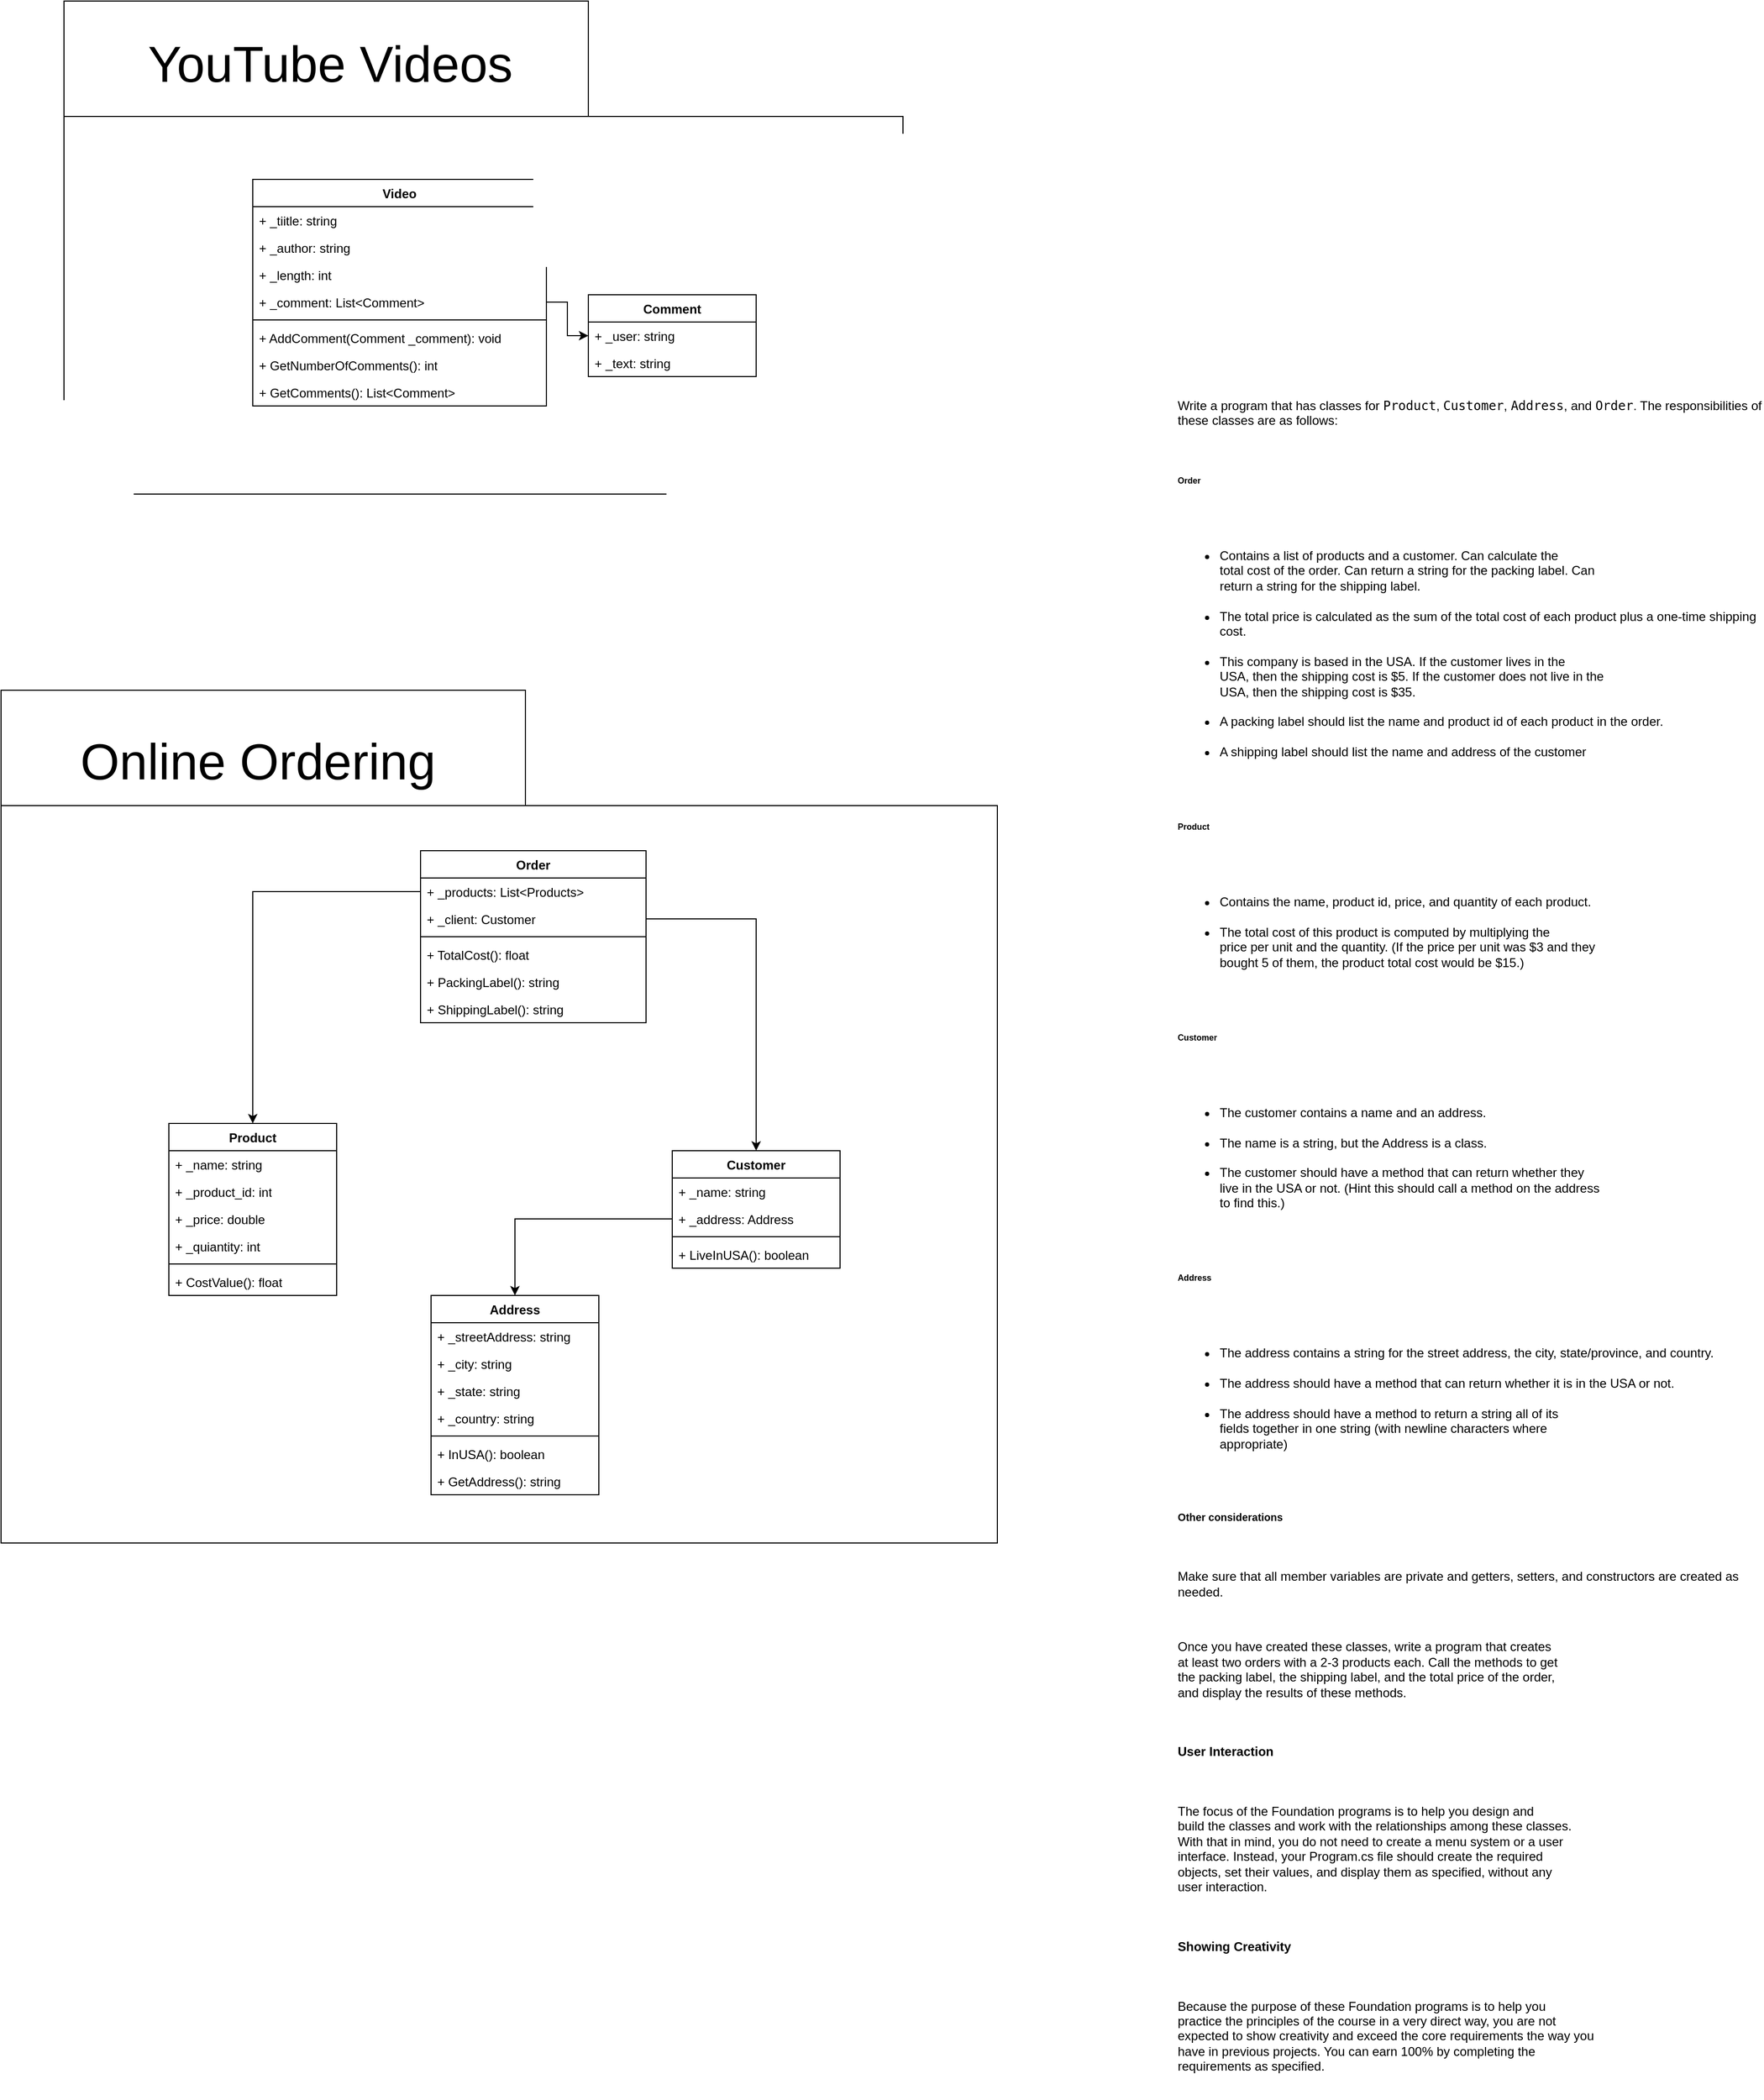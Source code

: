 <mxfile version="26.1.1">
  <diagram name="Page-1" id="eegBA_h1V-tdiCvp6mNh">
    <mxGraphModel dx="2284" dy="1983" grid="1" gridSize="10" guides="1" tooltips="1" connect="1" arrows="1" fold="1" page="1" pageScale="1" pageWidth="850" pageHeight="1100" math="0" shadow="0">
      <root>
        <mxCell id="0" />
        <mxCell id="1" parent="0" />
        <mxCell id="Kd-vBcP4L_C-JE3FmPVr-54" value="" style="shape=folder;fontStyle=1;spacingTop=10;tabWidth=500;tabHeight=110;tabPosition=left;html=1;whiteSpace=wrap;" parent="1" vertex="1">
          <mxGeometry x="-70" y="637" width="950" height="813" as="geometry" />
        </mxCell>
        <mxCell id="Kd-vBcP4L_C-JE3FmPVr-53" value="" style="shape=folder;fontStyle=1;spacingTop=10;tabWidth=500;tabHeight=110;tabPosition=left;html=1;whiteSpace=wrap;" parent="1" vertex="1">
          <mxGeometry x="-10" y="-20" width="800" height="470" as="geometry" />
        </mxCell>
        <mxCell id="Kd-vBcP4L_C-JE3FmPVr-1" value="Video" style="swimlane;fontStyle=1;align=center;verticalAlign=top;childLayout=stackLayout;horizontal=1;startSize=26;horizontalStack=0;resizeParent=1;resizeParentMax=0;resizeLast=0;collapsible=1;marginBottom=0;whiteSpace=wrap;html=1;" parent="1" vertex="1">
          <mxGeometry x="170" y="150" width="280" height="216" as="geometry" />
        </mxCell>
        <mxCell id="Kd-vBcP4L_C-JE3FmPVr-2" value="+ _tiitle: string" style="text;strokeColor=none;fillColor=none;align=left;verticalAlign=top;spacingLeft=4;spacingRight=4;overflow=hidden;rotatable=0;points=[[0,0.5],[1,0.5]];portConstraint=eastwest;whiteSpace=wrap;html=1;" parent="Kd-vBcP4L_C-JE3FmPVr-1" vertex="1">
          <mxGeometry y="26" width="280" height="26" as="geometry" />
        </mxCell>
        <mxCell id="Kd-vBcP4L_C-JE3FmPVr-5" value="+ _author: string" style="text;strokeColor=none;fillColor=none;align=left;verticalAlign=top;spacingLeft=4;spacingRight=4;overflow=hidden;rotatable=0;points=[[0,0.5],[1,0.5]];portConstraint=eastwest;whiteSpace=wrap;html=1;" parent="Kd-vBcP4L_C-JE3FmPVr-1" vertex="1">
          <mxGeometry y="52" width="280" height="26" as="geometry" />
        </mxCell>
        <mxCell id="Kd-vBcP4L_C-JE3FmPVr-7" value="+ _length: int" style="text;strokeColor=none;fillColor=none;align=left;verticalAlign=top;spacingLeft=4;spacingRight=4;overflow=hidden;rotatable=0;points=[[0,0.5],[1,0.5]];portConstraint=eastwest;whiteSpace=wrap;html=1;" parent="Kd-vBcP4L_C-JE3FmPVr-1" vertex="1">
          <mxGeometry y="78" width="280" height="26" as="geometry" />
        </mxCell>
        <mxCell id="Kd-vBcP4L_C-JE3FmPVr-8" value="+ _comment: List&amp;lt;Comment&amp;gt;" style="text;strokeColor=none;fillColor=none;align=left;verticalAlign=top;spacingLeft=4;spacingRight=4;overflow=hidden;rotatable=0;points=[[0,0.5],[1,0.5]];portConstraint=eastwest;whiteSpace=wrap;html=1;" parent="Kd-vBcP4L_C-JE3FmPVr-1" vertex="1">
          <mxGeometry y="104" width="280" height="26" as="geometry" />
        </mxCell>
        <mxCell id="Kd-vBcP4L_C-JE3FmPVr-3" value="" style="line;strokeWidth=1;fillColor=none;align=left;verticalAlign=middle;spacingTop=-1;spacingLeft=3;spacingRight=3;rotatable=0;labelPosition=right;points=[];portConstraint=eastwest;strokeColor=inherit;" parent="Kd-vBcP4L_C-JE3FmPVr-1" vertex="1">
          <mxGeometry y="130" width="280" height="8" as="geometry" />
        </mxCell>
        <mxCell id="Kd-vBcP4L_C-JE3FmPVr-4" value="+ AddComment(Comment _comment): void" style="text;strokeColor=none;fillColor=none;align=left;verticalAlign=top;spacingLeft=4;spacingRight=4;overflow=hidden;rotatable=0;points=[[0,0.5],[1,0.5]];portConstraint=eastwest;whiteSpace=wrap;html=1;" parent="Kd-vBcP4L_C-JE3FmPVr-1" vertex="1">
          <mxGeometry y="138" width="280" height="26" as="geometry" />
        </mxCell>
        <mxCell id="Kd-vBcP4L_C-JE3FmPVr-15" value="+ GetNumberOfComments(): int" style="text;strokeColor=none;fillColor=none;align=left;verticalAlign=top;spacingLeft=4;spacingRight=4;overflow=hidden;rotatable=0;points=[[0,0.5],[1,0.5]];portConstraint=eastwest;whiteSpace=wrap;html=1;" parent="Kd-vBcP4L_C-JE3FmPVr-1" vertex="1">
          <mxGeometry y="164" width="280" height="26" as="geometry" />
        </mxCell>
        <mxCell id="Kd-vBcP4L_C-JE3FmPVr-16" value="+ GetComments(): List&amp;lt;Comment&amp;gt;" style="text;strokeColor=none;fillColor=none;align=left;verticalAlign=top;spacingLeft=4;spacingRight=4;overflow=hidden;rotatable=0;points=[[0,0.5],[1,0.5]];portConstraint=eastwest;whiteSpace=wrap;html=1;" parent="Kd-vBcP4L_C-JE3FmPVr-1" vertex="1">
          <mxGeometry y="190" width="280" height="26" as="geometry" />
        </mxCell>
        <mxCell id="Kd-vBcP4L_C-JE3FmPVr-9" value="Comment" style="swimlane;fontStyle=1;align=center;verticalAlign=top;childLayout=stackLayout;horizontal=1;startSize=26;horizontalStack=0;resizeParent=1;resizeParentMax=0;resizeLast=0;collapsible=1;marginBottom=0;whiteSpace=wrap;html=1;" parent="1" vertex="1">
          <mxGeometry x="490" y="260" width="160" height="78" as="geometry" />
        </mxCell>
        <mxCell id="Kd-vBcP4L_C-JE3FmPVr-10" value="+ _user: string" style="text;strokeColor=none;fillColor=none;align=left;verticalAlign=top;spacingLeft=4;spacingRight=4;overflow=hidden;rotatable=0;points=[[0,0.5],[1,0.5]];portConstraint=eastwest;whiteSpace=wrap;html=1;" parent="Kd-vBcP4L_C-JE3FmPVr-9" vertex="1">
          <mxGeometry y="26" width="160" height="26" as="geometry" />
        </mxCell>
        <mxCell id="Kd-vBcP4L_C-JE3FmPVr-13" value="+ _text: string" style="text;strokeColor=none;fillColor=none;align=left;verticalAlign=top;spacingLeft=4;spacingRight=4;overflow=hidden;rotatable=0;points=[[0,0.5],[1,0.5]];portConstraint=eastwest;whiteSpace=wrap;html=1;" parent="Kd-vBcP4L_C-JE3FmPVr-9" vertex="1">
          <mxGeometry y="52" width="160" height="26" as="geometry" />
        </mxCell>
        <mxCell id="Kd-vBcP4L_C-JE3FmPVr-14" style="edgeStyle=orthogonalEdgeStyle;rounded=0;orthogonalLoop=1;jettySize=auto;html=1;" parent="1" source="Kd-vBcP4L_C-JE3FmPVr-8" target="Kd-vBcP4L_C-JE3FmPVr-9" edge="1">
          <mxGeometry relative="1" as="geometry" />
        </mxCell>
        <mxCell id="Kd-vBcP4L_C-JE3FmPVr-17" value="Product" style="swimlane;fontStyle=1;align=center;verticalAlign=top;childLayout=stackLayout;horizontal=1;startSize=26;horizontalStack=0;resizeParent=1;resizeParentMax=0;resizeLast=0;collapsible=1;marginBottom=0;whiteSpace=wrap;html=1;" parent="1" vertex="1">
          <mxGeometry x="90" y="1050" width="160" height="164" as="geometry" />
        </mxCell>
        <mxCell id="Kd-vBcP4L_C-JE3FmPVr-18" value="+ _name: string" style="text;strokeColor=none;fillColor=none;align=left;verticalAlign=top;spacingLeft=4;spacingRight=4;overflow=hidden;rotatable=0;points=[[0,0.5],[1,0.5]];portConstraint=eastwest;whiteSpace=wrap;html=1;" parent="Kd-vBcP4L_C-JE3FmPVr-17" vertex="1">
          <mxGeometry y="26" width="160" height="26" as="geometry" />
        </mxCell>
        <mxCell id="Kd-vBcP4L_C-JE3FmPVr-38" value="+ _product_id: int" style="text;strokeColor=none;fillColor=none;align=left;verticalAlign=top;spacingLeft=4;spacingRight=4;overflow=hidden;rotatable=0;points=[[0,0.5],[1,0.5]];portConstraint=eastwest;whiteSpace=wrap;html=1;" parent="Kd-vBcP4L_C-JE3FmPVr-17" vertex="1">
          <mxGeometry y="52" width="160" height="26" as="geometry" />
        </mxCell>
        <mxCell id="Kd-vBcP4L_C-JE3FmPVr-39" value="+ _price: double" style="text;strokeColor=none;fillColor=none;align=left;verticalAlign=top;spacingLeft=4;spacingRight=4;overflow=hidden;rotatable=0;points=[[0,0.5],[1,0.5]];portConstraint=eastwest;whiteSpace=wrap;html=1;" parent="Kd-vBcP4L_C-JE3FmPVr-17" vertex="1">
          <mxGeometry y="78" width="160" height="26" as="geometry" />
        </mxCell>
        <mxCell id="Kd-vBcP4L_C-JE3FmPVr-40" value="+ _quiantity: int" style="text;strokeColor=none;fillColor=none;align=left;verticalAlign=top;spacingLeft=4;spacingRight=4;overflow=hidden;rotatable=0;points=[[0,0.5],[1,0.5]];portConstraint=eastwest;whiteSpace=wrap;html=1;" parent="Kd-vBcP4L_C-JE3FmPVr-17" vertex="1">
          <mxGeometry y="104" width="160" height="26" as="geometry" />
        </mxCell>
        <mxCell id="Kd-vBcP4L_C-JE3FmPVr-19" value="" style="line;strokeWidth=1;fillColor=none;align=left;verticalAlign=middle;spacingTop=-1;spacingLeft=3;spacingRight=3;rotatable=0;labelPosition=right;points=[];portConstraint=eastwest;strokeColor=inherit;" parent="Kd-vBcP4L_C-JE3FmPVr-17" vertex="1">
          <mxGeometry y="130" width="160" height="8" as="geometry" />
        </mxCell>
        <mxCell id="Kd-vBcP4L_C-JE3FmPVr-20" value="+ CostValue(): float" style="text;strokeColor=none;fillColor=none;align=left;verticalAlign=top;spacingLeft=4;spacingRight=4;overflow=hidden;rotatable=0;points=[[0,0.5],[1,0.5]];portConstraint=eastwest;whiteSpace=wrap;html=1;" parent="Kd-vBcP4L_C-JE3FmPVr-17" vertex="1">
          <mxGeometry y="138" width="160" height="26" as="geometry" />
        </mxCell>
        <UserObject label="&lt;p&gt;Write a program that has classes for &lt;code&gt;Product&lt;/code&gt;, &lt;code&gt;Customer&lt;/code&gt;, &lt;code&gt;Address&lt;/code&gt;, and &lt;code&gt;Order&lt;/code&gt;. The responsibilities of these classes are as follows:&lt;/p&gt;&#xa;   &lt;h6&gt;Order&lt;/h6&gt;&#xa;   &lt;ul&gt;&#xa;    &lt;li&gt;Contains a list of products and a customer. Can calculate the &#xa;total cost of the order. Can return a string for the packing label. Can &#xa;return a string for the shipping label.&lt;/li&gt;&#xa;    &lt;li&gt;The total price is calculated as the sum of the total cost of each product plus a one-time shipping cost.&lt;/li&gt;&#xa;    &lt;li&gt;This company is based in the USA. If the customer lives in the &#xa;USA, then the shipping cost is $5. If the customer does not live in the &#xa;USA, then the shipping cost is $35.&lt;/li&gt;&#xa;    &lt;li&gt;A packing label should list the name and product id of each product in the order.&lt;/li&gt;&#xa;    &lt;li&gt;A shipping label should list the name and address of the customer&lt;/li&gt;&#xa;   &lt;/ul&gt;&#xa;   &lt;h6&gt;Product&lt;/h6&gt;&#xa;   &lt;ul&gt;&#xa;    &lt;li&gt;Contains the name, product id, price, and quantity of each product.&lt;/li&gt;&#xa;    &lt;li&gt;The total cost of this product is computed by multiplying the &#xa;price per unit and the quantity. (If the price per unit was $3 and they &#xa;bought 5 of them, the product total cost would be $15.)&lt;/li&gt;&#xa;   &lt;/ul&gt;&#xa;   &lt;h6&gt;Customer&lt;/h6&gt;&#xa;   &lt;ul&gt;&#xa;    &lt;li&gt;The customer contains a name and an address.&lt;/li&gt;&#xa;    &lt;li&gt;The name is a string, but the Address is a class.&lt;/li&gt;&#xa;    &lt;li&gt;The customer should have a method that can return whether they &#xa;live in the USA or not. (Hint this should call a method on the address &#xa;to find this.)&lt;/li&gt;&#xa;   &lt;/ul&gt;&#xa;   &lt;h6&gt;Address&lt;/h6&gt;&#xa;   &lt;ul&gt;&#xa;    &lt;li&gt;The address contains a string for the street address, the city, state/province, and country.&lt;/li&gt;&#xa;    &lt;li&gt;The address should have a method that can return whether it is in the USA or not.&lt;/li&gt;&#xa;    &lt;li&gt;The address should have a method to return a string all of its &#xa;fields together in one string (with newline characters where &#xa;appropriate)&lt;/li&gt;&#xa;   &lt;/ul&gt;&#xa;   &lt;h5&gt;Other considerations&lt;/h5&gt;&#xa;   &lt;p&gt;Make sure that all member variables are private and getters, setters, and constructors are created as needed.&lt;/p&gt;&#xa;   &lt;p&gt;Once you have created these classes, write a program that creates &#xa;at least two orders with a 2-3 products each. Call the methods to get &#xa;the packing label, the shipping label, and the total price of the order,&#xa; and display the results of these methods.&lt;/p&gt;&#xa;   &lt;h4&gt;User Interaction&lt;/h4&gt;&#xa;   &lt;p&gt;The focus of the Foundation programs is to help you design and &#xa;build the classes and work with the relationships among these classes. &#xa;With that in mind, you do not need to create a menu system or a user &#xa;interface. Instead, your Program.cs file should create the required &#xa;objects, set their values, and display them as specified, without any &#xa;user interaction.&lt;/p&gt;&#xa;   &lt;h4&gt;Showing Creativity&lt;/h4&gt;&#xa;   &lt;p&gt;Because the purpose of these Foundation programs is to help you &#xa;practice the principles of the course in a very direct way, you are not &#xa;expected to show creativity and exceed the core requirements the way you&#xa; have in previous projects. You can earn 100% by completing the &#xa;requirements as specified.&lt;/p&gt;" link="&lt;p&gt;Write a program that has classes for &lt;code&gt;Product&lt;/code&gt;, &lt;code&gt;Customer&lt;/code&gt;, &lt;code&gt;Address&lt;/code&gt;, and &lt;code&gt;Order&lt;/code&gt;. The responsibilities of these classes are as follows:&lt;/p&gt;&#xa;   &lt;h6&gt;Order&lt;/h6&gt;&#xa;   &lt;ul&gt;&#xa;    &lt;li&gt;Contains a list of products and a customer. Can calculate the &#xa;total cost of the order. Can return a string for the packing label. Can &#xa;return a string for the shipping label.&lt;/li&gt;&#xa;    &lt;li&gt;The total price is calculated as the sum of the total cost of each product plus a one-time shipping cost.&lt;/li&gt;&#xa;    &lt;li&gt;This company is based in the USA. If the customer lives in the &#xa;USA, then the shipping cost is $5. If the customer does not live in the &#xa;USA, then the shipping cost is $35.&lt;/li&gt;&#xa;    &lt;li&gt;A packing label should list the name and product id of each product in the order.&lt;/li&gt;&#xa;    &lt;li&gt;A shipping label should list the name and address of the customer&lt;/li&gt;&#xa;   &lt;/ul&gt;&#xa;   &lt;h6&gt;Product&lt;/h6&gt;&#xa;   &lt;ul&gt;&#xa;    &lt;li&gt;Contains the name, product id, price, and quantity of each product.&lt;/li&gt;&#xa;    &lt;li&gt;The total cost of this product is computed by multiplying the &#xa;price per unit and the quantity. (If the price per unit was $3 and they &#xa;bought 5 of them, the product total cost would be $15.)&lt;/li&gt;&#xa;   &lt;/ul&gt;&#xa;   &lt;h6&gt;Customer&lt;/h6&gt;&#xa;   &lt;ul&gt;&#xa;    &lt;li&gt;The customer contains a name and an address.&lt;/li&gt;&#xa;    &lt;li&gt;The name is a string, but the Address is a class.&lt;/li&gt;&#xa;    &lt;li&gt;The customer should have a method that can return whether they &#xa;live in the USA or not. (Hint this should call a method on the address &#xa;to find this.)&lt;/li&gt;&#xa;   &lt;/ul&gt;&#xa;   &lt;h6&gt;Address&lt;/h6&gt;&#xa;   &lt;ul&gt;&#xa;    &lt;li&gt;The address contains a string for the street address, the city, state/province, and country.&lt;/li&gt;&#xa;    &lt;li&gt;The address should have a method that can return whether it is in the USA or not.&lt;/li&gt;&#xa;    &lt;li&gt;The address should have a method to return a string all of its &#xa;fields together in one string (with newline characters where &#xa;appropriate)&lt;/li&gt;&#xa;   &lt;/ul&gt;&#xa;   &lt;h5&gt;Other considerations&lt;/h5&gt;&#xa;   &lt;p&gt;Make sure that all member variables are private and getters, setters, and constructors are created as needed.&lt;/p&gt;&#xa;   &lt;p&gt;Once you have created these classes, write a program that creates &#xa;at least two orders with a 2-3 products each. Call the methods to get &#xa;the packing label, the shipping label, and the total price of the order,&#xa; and display the results of these methods.&lt;/p&gt;&#xa;   &lt;h4&gt;User Interaction&lt;/h4&gt;&#xa;   &lt;p&gt;The focus of the Foundation programs is to help you design and &#xa;build the classes and work with the relationships among these classes. &#xa;With that in mind, you do not need to create a menu system or a user &#xa;interface. Instead, your Program.cs file should create the required &#xa;objects, set their values, and display them as specified, without any &#xa;user interaction.&lt;/p&gt;&#xa;   &lt;h4&gt;Showing Creativity&lt;/h4&gt;&#xa;   &lt;p&gt;Because the purpose of these Foundation programs is to help you &#xa;practice the principles of the course in a very direct way, you are not &#xa;expected to show creativity and exceed the core requirements the way you&#xa; have in previous projects. You can earn 100% by completing the &#xa;requirements as specified.&lt;/p&gt;" id="Kd-vBcP4L_C-JE3FmPVr-21">
          <mxCell style="text;whiteSpace=wrap;html=1;" parent="1" vertex="1">
            <mxGeometry x="1050" y="340" width="560" height="1640" as="geometry" />
          </mxCell>
        </UserObject>
        <mxCell id="Kd-vBcP4L_C-JE3FmPVr-22" value="Customer" style="swimlane;fontStyle=1;align=center;verticalAlign=top;childLayout=stackLayout;horizontal=1;startSize=26;horizontalStack=0;resizeParent=1;resizeParentMax=0;resizeLast=0;collapsible=1;marginBottom=0;whiteSpace=wrap;html=1;" parent="1" vertex="1">
          <mxGeometry x="570" y="1076" width="160" height="112" as="geometry" />
        </mxCell>
        <mxCell id="Kd-vBcP4L_C-JE3FmPVr-23" value="+ _name: string" style="text;strokeColor=none;fillColor=none;align=left;verticalAlign=top;spacingLeft=4;spacingRight=4;overflow=hidden;rotatable=0;points=[[0,0.5],[1,0.5]];portConstraint=eastwest;whiteSpace=wrap;html=1;" parent="Kd-vBcP4L_C-JE3FmPVr-22" vertex="1">
          <mxGeometry y="26" width="160" height="26" as="geometry" />
        </mxCell>
        <mxCell id="Kd-vBcP4L_C-JE3FmPVr-41" value="+ _address: Address" style="text;strokeColor=none;fillColor=none;align=left;verticalAlign=top;spacingLeft=4;spacingRight=4;overflow=hidden;rotatable=0;points=[[0,0.5],[1,0.5]];portConstraint=eastwest;whiteSpace=wrap;html=1;" parent="Kd-vBcP4L_C-JE3FmPVr-22" vertex="1">
          <mxGeometry y="52" width="160" height="26" as="geometry" />
        </mxCell>
        <mxCell id="Kd-vBcP4L_C-JE3FmPVr-24" value="" style="line;strokeWidth=1;fillColor=none;align=left;verticalAlign=middle;spacingTop=-1;spacingLeft=3;spacingRight=3;rotatable=0;labelPosition=right;points=[];portConstraint=eastwest;strokeColor=inherit;" parent="Kd-vBcP4L_C-JE3FmPVr-22" vertex="1">
          <mxGeometry y="78" width="160" height="8" as="geometry" />
        </mxCell>
        <mxCell id="Kd-vBcP4L_C-JE3FmPVr-25" value="+ LiveInUSA(): boolean" style="text;strokeColor=none;fillColor=none;align=left;verticalAlign=top;spacingLeft=4;spacingRight=4;overflow=hidden;rotatable=0;points=[[0,0.5],[1,0.5]];portConstraint=eastwest;whiteSpace=wrap;html=1;" parent="Kd-vBcP4L_C-JE3FmPVr-22" vertex="1">
          <mxGeometry y="86" width="160" height="26" as="geometry" />
        </mxCell>
        <mxCell id="Kd-vBcP4L_C-JE3FmPVr-26" value="Address" style="swimlane;fontStyle=1;align=center;verticalAlign=top;childLayout=stackLayout;horizontal=1;startSize=26;horizontalStack=0;resizeParent=1;resizeParentMax=0;resizeLast=0;collapsible=1;marginBottom=0;whiteSpace=wrap;html=1;" parent="1" vertex="1">
          <mxGeometry x="340" y="1214" width="160" height="190" as="geometry" />
        </mxCell>
        <mxCell id="Kd-vBcP4L_C-JE3FmPVr-27" value="+ _streetAddress: string" style="text;strokeColor=none;fillColor=none;align=left;verticalAlign=top;spacingLeft=4;spacingRight=4;overflow=hidden;rotatable=0;points=[[0,0.5],[1,0.5]];portConstraint=eastwest;whiteSpace=wrap;html=1;" parent="Kd-vBcP4L_C-JE3FmPVr-26" vertex="1">
          <mxGeometry y="26" width="160" height="26" as="geometry" />
        </mxCell>
        <mxCell id="Kd-vBcP4L_C-JE3FmPVr-43" value="+ _city: string" style="text;strokeColor=none;fillColor=none;align=left;verticalAlign=top;spacingLeft=4;spacingRight=4;overflow=hidden;rotatable=0;points=[[0,0.5],[1,0.5]];portConstraint=eastwest;whiteSpace=wrap;html=1;" parent="Kd-vBcP4L_C-JE3FmPVr-26" vertex="1">
          <mxGeometry y="52" width="160" height="26" as="geometry" />
        </mxCell>
        <mxCell id="Kd-vBcP4L_C-JE3FmPVr-42" value="+ _state: string" style="text;strokeColor=none;fillColor=none;align=left;verticalAlign=top;spacingLeft=4;spacingRight=4;overflow=hidden;rotatable=0;points=[[0,0.5],[1,0.5]];portConstraint=eastwest;whiteSpace=wrap;html=1;" parent="Kd-vBcP4L_C-JE3FmPVr-26" vertex="1">
          <mxGeometry y="78" width="160" height="26" as="geometry" />
        </mxCell>
        <mxCell id="Kd-vBcP4L_C-JE3FmPVr-44" value="+ _country: string" style="text;strokeColor=none;fillColor=none;align=left;verticalAlign=top;spacingLeft=4;spacingRight=4;overflow=hidden;rotatable=0;points=[[0,0.5],[1,0.5]];portConstraint=eastwest;whiteSpace=wrap;html=1;" parent="Kd-vBcP4L_C-JE3FmPVr-26" vertex="1">
          <mxGeometry y="104" width="160" height="26" as="geometry" />
        </mxCell>
        <mxCell id="Kd-vBcP4L_C-JE3FmPVr-28" value="" style="line;strokeWidth=1;fillColor=none;align=left;verticalAlign=middle;spacingTop=-1;spacingLeft=3;spacingRight=3;rotatable=0;labelPosition=right;points=[];portConstraint=eastwest;strokeColor=inherit;" parent="Kd-vBcP4L_C-JE3FmPVr-26" vertex="1">
          <mxGeometry y="130" width="160" height="8" as="geometry" />
        </mxCell>
        <mxCell id="Kd-vBcP4L_C-JE3FmPVr-29" value="+ InUSA(): boolean" style="text;strokeColor=none;fillColor=none;align=left;verticalAlign=top;spacingLeft=4;spacingRight=4;overflow=hidden;rotatable=0;points=[[0,0.5],[1,0.5]];portConstraint=eastwest;whiteSpace=wrap;html=1;" parent="Kd-vBcP4L_C-JE3FmPVr-26" vertex="1">
          <mxGeometry y="138" width="160" height="26" as="geometry" />
        </mxCell>
        <mxCell id="Kd-vBcP4L_C-JE3FmPVr-45" value="+ GetAddress(): string" style="text;strokeColor=none;fillColor=none;align=left;verticalAlign=top;spacingLeft=4;spacingRight=4;overflow=hidden;rotatable=0;points=[[0,0.5],[1,0.5]];portConstraint=eastwest;whiteSpace=wrap;html=1;" parent="Kd-vBcP4L_C-JE3FmPVr-26" vertex="1">
          <mxGeometry y="164" width="160" height="26" as="geometry" />
        </mxCell>
        <mxCell id="Kd-vBcP4L_C-JE3FmPVr-30" value="Order" style="swimlane;fontStyle=1;align=center;verticalAlign=top;childLayout=stackLayout;horizontal=1;startSize=26;horizontalStack=0;resizeParent=1;resizeParentMax=0;resizeLast=0;collapsible=1;marginBottom=0;whiteSpace=wrap;html=1;" parent="1" vertex="1">
          <mxGeometry x="330" y="790" width="215" height="164" as="geometry" />
        </mxCell>
        <mxCell id="Kd-vBcP4L_C-JE3FmPVr-31" value="+ _products: List&amp;lt;Products&amp;gt;" style="text;strokeColor=none;fillColor=none;align=left;verticalAlign=top;spacingLeft=4;spacingRight=4;overflow=hidden;rotatable=0;points=[[0,0.5],[1,0.5]];portConstraint=eastwest;whiteSpace=wrap;html=1;" parent="Kd-vBcP4L_C-JE3FmPVr-30" vertex="1">
          <mxGeometry y="26" width="215" height="26" as="geometry" />
        </mxCell>
        <mxCell id="Kd-vBcP4L_C-JE3FmPVr-34" value="+ _client: Customer" style="text;strokeColor=none;fillColor=none;align=left;verticalAlign=top;spacingLeft=4;spacingRight=4;overflow=hidden;rotatable=0;points=[[0,0.5],[1,0.5]];portConstraint=eastwest;whiteSpace=wrap;html=1;" parent="Kd-vBcP4L_C-JE3FmPVr-30" vertex="1">
          <mxGeometry y="52" width="215" height="26" as="geometry" />
        </mxCell>
        <mxCell id="Kd-vBcP4L_C-JE3FmPVr-32" value="" style="line;strokeWidth=1;fillColor=none;align=left;verticalAlign=middle;spacingTop=-1;spacingLeft=3;spacingRight=3;rotatable=0;labelPosition=right;points=[];portConstraint=eastwest;strokeColor=inherit;" parent="Kd-vBcP4L_C-JE3FmPVr-30" vertex="1">
          <mxGeometry y="78" width="215" height="8" as="geometry" />
        </mxCell>
        <mxCell id="Kd-vBcP4L_C-JE3FmPVr-33" value="+ TotalCost(): float" style="text;strokeColor=none;fillColor=none;align=left;verticalAlign=top;spacingLeft=4;spacingRight=4;overflow=hidden;rotatable=0;points=[[0,0.5],[1,0.5]];portConstraint=eastwest;whiteSpace=wrap;html=1;" parent="Kd-vBcP4L_C-JE3FmPVr-30" vertex="1">
          <mxGeometry y="86" width="215" height="26" as="geometry" />
        </mxCell>
        <mxCell id="Kd-vBcP4L_C-JE3FmPVr-36" value="+ PackingLabel(): string" style="text;strokeColor=none;fillColor=none;align=left;verticalAlign=top;spacingLeft=4;spacingRight=4;overflow=hidden;rotatable=0;points=[[0,0.5],[1,0.5]];portConstraint=eastwest;whiteSpace=wrap;html=1;" parent="Kd-vBcP4L_C-JE3FmPVr-30" vertex="1">
          <mxGeometry y="112" width="215" height="26" as="geometry" />
        </mxCell>
        <mxCell id="Kd-vBcP4L_C-JE3FmPVr-37" value="+ ShippingLabel(): string" style="text;strokeColor=none;fillColor=none;align=left;verticalAlign=top;spacingLeft=4;spacingRight=4;overflow=hidden;rotatable=0;points=[[0,0.5],[1,0.5]];portConstraint=eastwest;whiteSpace=wrap;html=1;" parent="Kd-vBcP4L_C-JE3FmPVr-30" vertex="1">
          <mxGeometry y="138" width="215" height="26" as="geometry" />
        </mxCell>
        <mxCell id="Kd-vBcP4L_C-JE3FmPVr-46" style="edgeStyle=orthogonalEdgeStyle;rounded=0;orthogonalLoop=1;jettySize=auto;html=1;" parent="1" source="Kd-vBcP4L_C-JE3FmPVr-41" target="Kd-vBcP4L_C-JE3FmPVr-26" edge="1">
          <mxGeometry relative="1" as="geometry" />
        </mxCell>
        <mxCell id="Kd-vBcP4L_C-JE3FmPVr-48" style="edgeStyle=orthogonalEdgeStyle;rounded=0;orthogonalLoop=1;jettySize=auto;html=1;" parent="1" source="Kd-vBcP4L_C-JE3FmPVr-34" target="Kd-vBcP4L_C-JE3FmPVr-22" edge="1">
          <mxGeometry relative="1" as="geometry" />
        </mxCell>
        <mxCell id="Kd-vBcP4L_C-JE3FmPVr-49" style="edgeStyle=orthogonalEdgeStyle;rounded=0;orthogonalLoop=1;jettySize=auto;html=1;" parent="1" source="Kd-vBcP4L_C-JE3FmPVr-31" target="Kd-vBcP4L_C-JE3FmPVr-17" edge="1">
          <mxGeometry relative="1" as="geometry" />
        </mxCell>
        <mxCell id="Kd-vBcP4L_C-JE3FmPVr-52" value="&lt;span class=&quot;description description_title&quot;&gt;&lt;font style=&quot;font-size: 48px;&quot;&gt;YouTube Videos&lt;/font&gt;&lt;/span&gt;" style="text;strokeColor=none;align=center;fillColor=none;html=1;verticalAlign=middle;whiteSpace=wrap;rounded=0;shadow=0;" parent="1" vertex="1">
          <mxGeometry x="49" y="25" width="390" height="30" as="geometry" />
        </mxCell>
        <mxCell id="Kd-vBcP4L_C-JE3FmPVr-55" value="&lt;span class=&quot;description description_title&quot;&gt;&lt;font style=&quot;font-size: 48px;&quot;&gt;Online Ordering&lt;/font&gt;&lt;/span&gt;" style="text;strokeColor=none;align=center;fillColor=none;html=1;verticalAlign=middle;whiteSpace=wrap;rounded=0;shadow=0;" parent="1" vertex="1">
          <mxGeometry x="-20" y="690" width="390" height="30" as="geometry" />
        </mxCell>
      </root>
    </mxGraphModel>
  </diagram>
</mxfile>

